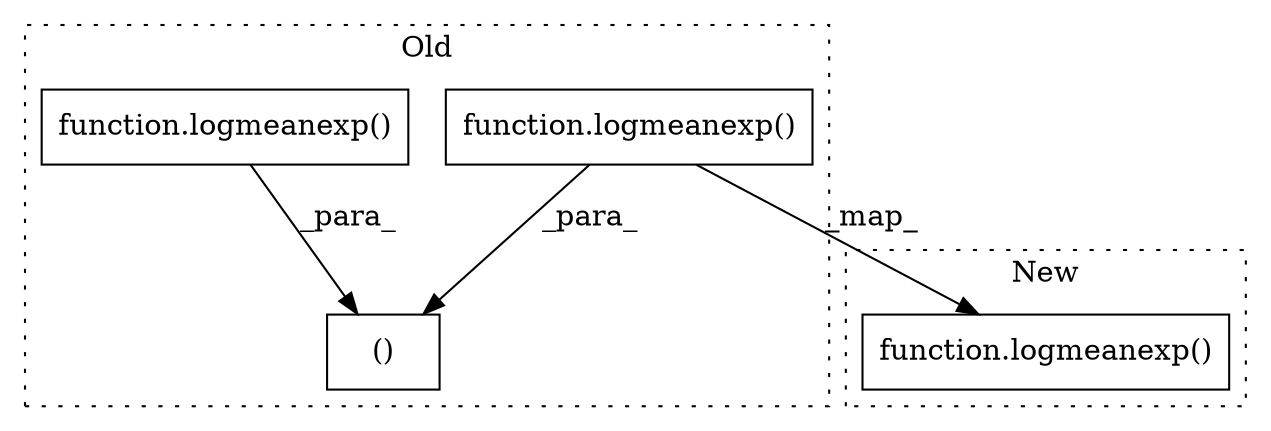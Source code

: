 digraph G {
subgraph cluster0 {
1 [label="function.logmeanexp()" a="75" s="3827,3848" l="11,23" shape="box"];
3 [label="()" a="54" s="3813" l="58" shape="box"];
4 [label="function.logmeanexp()" a="75" s="3769,3790" l="11,23" shape="box"];
label = "Old";
style="dotted";
}
subgraph cluster1 {
2 [label="function.logmeanexp()" a="75" s="3587,3621" l="11,23" shape="box"];
label = "New";
style="dotted";
}
1 -> 2 [label="_map_"];
1 -> 3 [label="_para_"];
4 -> 3 [label="_para_"];
}